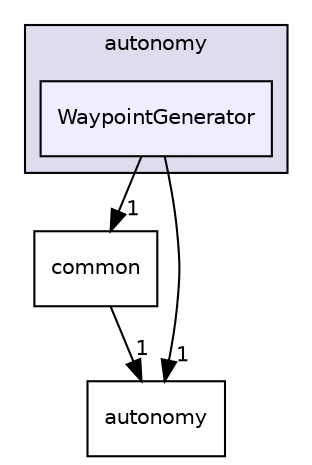 digraph "/root/scrimmage/scrimmage/include/scrimmage/plugins/autonomy/WaypointGenerator" {
  compound=true
  node [ fontsize="10", fontname="Helvetica"];
  edge [ labelfontsize="10", labelfontname="Helvetica"];
  subgraph clusterdir_5aacfe0deb1b51de3b8a4437197fbda8 {
    graph [ bgcolor="#ddddee", pencolor="black", label="autonomy" fontname="Helvetica", fontsize="10", URL="dir_5aacfe0deb1b51de3b8a4437197fbda8.html"]
  dir_dbbb056ce417e80aeeedbb6c84ec92be [shape=box, label="WaypointGenerator", style="filled", fillcolor="#eeeeff", pencolor="black", URL="dir_dbbb056ce417e80aeeedbb6c84ec92be.html"];
  }
  dir_edb592701dc45cc21f3d1cc2e72efe9a [shape=box label="common" URL="dir_edb592701dc45cc21f3d1cc2e72efe9a.html"];
  dir_b3bb4020ef55165afbb203d4dc0e2378 [shape=box label="autonomy" URL="dir_b3bb4020ef55165afbb203d4dc0e2378.html"];
  dir_edb592701dc45cc21f3d1cc2e72efe9a->dir_b3bb4020ef55165afbb203d4dc0e2378 [headlabel="1", labeldistance=1.5 headhref="dir_000007_000006.html"];
  dir_dbbb056ce417e80aeeedbb6c84ec92be->dir_edb592701dc45cc21f3d1cc2e72efe9a [headlabel="1", labeldistance=1.5 headhref="dir_000056_000007.html"];
  dir_dbbb056ce417e80aeeedbb6c84ec92be->dir_b3bb4020ef55165afbb203d4dc0e2378 [headlabel="1", labeldistance=1.5 headhref="dir_000056_000006.html"];
}
